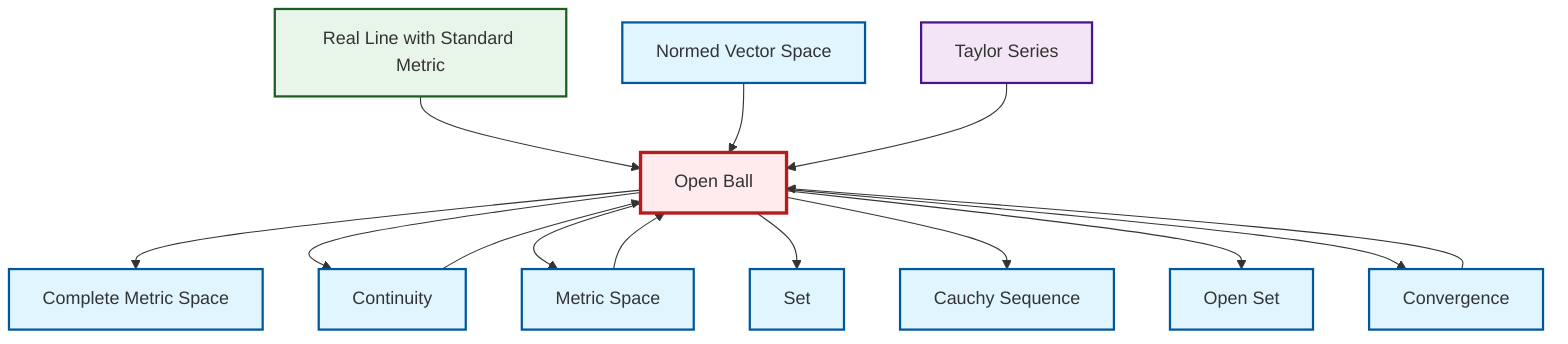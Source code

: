 graph TD
    classDef definition fill:#e1f5fe,stroke:#01579b,stroke-width:2px
    classDef theorem fill:#f3e5f5,stroke:#4a148c,stroke-width:2px
    classDef axiom fill:#fff3e0,stroke:#e65100,stroke-width:2px
    classDef example fill:#e8f5e9,stroke:#1b5e20,stroke-width:2px
    classDef current fill:#ffebee,stroke:#b71c1c,stroke-width:3px
    def-complete-metric-space["Complete Metric Space"]:::definition
    def-open-set["Open Set"]:::definition
    def-open-ball["Open Ball"]:::definition
    thm-taylor-series["Taylor Series"]:::theorem
    def-set["Set"]:::definition
    def-normed-vector-space["Normed Vector Space"]:::definition
    def-cauchy-sequence["Cauchy Sequence"]:::definition
    def-metric-space["Metric Space"]:::definition
    def-continuity["Continuity"]:::definition
    def-convergence["Convergence"]:::definition
    ex-real-line-metric["Real Line with Standard Metric"]:::example
    ex-real-line-metric --> def-open-ball
    def-open-ball --> def-complete-metric-space
    def-continuity --> def-open-ball
    def-open-ball --> def-continuity
    def-open-ball --> def-metric-space
    def-open-ball --> def-set
    def-open-ball --> def-cauchy-sequence
    def-open-ball --> def-open-set
    def-normed-vector-space --> def-open-ball
    def-metric-space --> def-open-ball
    thm-taylor-series --> def-open-ball
    def-convergence --> def-open-ball
    def-open-ball --> def-convergence
    class def-open-ball current